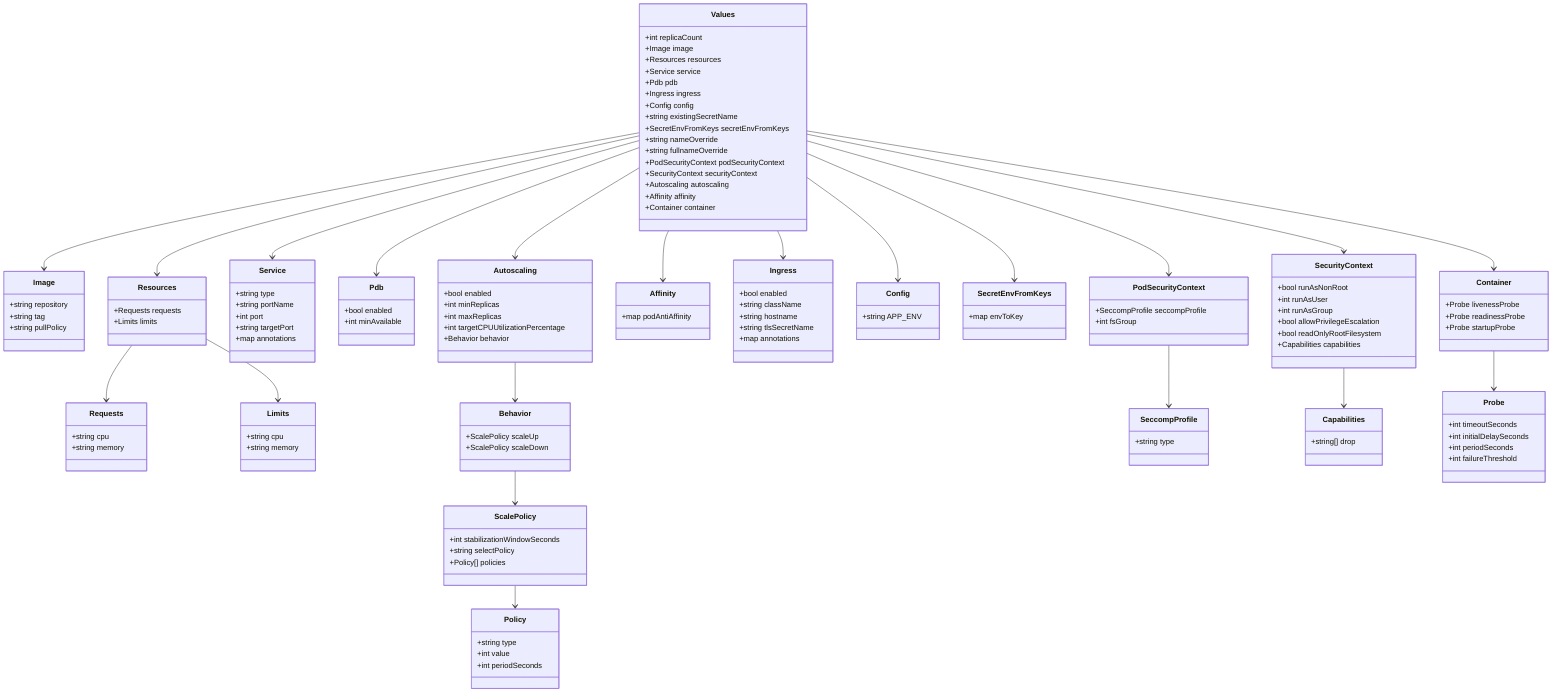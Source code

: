 classDiagram
    class Values {
      +int replicaCount
      +Image image
      +Resources resources
      +Service service
      +Pdb pdb
      +Ingress ingress
      +Config config
      +string existingSecretName
      +SecretEnvFromKeys secretEnvFromKeys
      +string nameOverride
      +string fullnameOverride
      +PodSecurityContext podSecurityContext
      +SecurityContext securityContext
      +Autoscaling autoscaling
      +Affinity affinity
      +Container container
    }
    class Image {
      +string repository
      +string tag
      +string pullPolicy
    }
    class Resources {
      +Requests requests
      +Limits limits
    }
    class Requests {
      +string cpu
      +string memory
    }
    class Limits {
      +string cpu
      +string memory
    }
    class Service {
      +string type
      +string portName
      +int port
      +string targetPort
      +map annotations
    }
    class Pdb {
      +bool enabled
      +int minAvailable
    }
    class Autoscaling {
      +bool enabled
      +int minReplicas
      +int maxReplicas
      +int targetCPUUtilizationPercentage
      +Behavior behavior
    }
    class Behavior {
      +ScalePolicy scaleUp
      +ScalePolicy scaleDown
    }
    class ScalePolicy {
      +int stabilizationWindowSeconds
      +string selectPolicy
      +Policy[] policies
    }
    class Policy {
      +string type
      +int value
      +int periodSeconds
    }
    class Affinity {
      +map<string, any> podAntiAffinity
    }
    class Ingress {
      +bool enabled
      +string className
      +string hostname
      +string tlsSecretName
      +map<string,string> annotations
    }
    class Config {
      +string APP_ENV
    }
    class SecretEnvFromKeys {
      +map<string,string> envToKey
    }
    class PodSecurityContext {
      +SeccompProfile seccompProfile
      +int fsGroup
    }
    class SeccompProfile {
      +string type
    }
    class SecurityContext {
      +bool runAsNonRoot
      +int runAsUser
      +int runAsGroup
      +bool allowPrivilegeEscalation
      +bool readOnlyRootFilesystem
      +Capabilities capabilities
    }
    class Capabilities {
      +string[] drop
    }
    class Container {
      +Probe livenessProbe
      +Probe readinessProbe
      +Probe startupProbe
    }
    class Probe {
      +int timeoutSeconds
      +int initialDelaySeconds
      +int periodSeconds
      +int failureThreshold
    }
    Values --> Image
    Values --> Resources
    Resources --> Requests
    Resources --> Limits
    Values --> Service
    Values --> Pdb
    Values --> Ingress
    Values --> Config
    Values --> SecretEnvFromKeys
    Values --> PodSecurityContext
    Values --> SecurityContext
    Values --> Autoscaling
    Values --> Affinity
    Values --> Container
    Autoscaling --> Behavior
    Behavior --> ScalePolicy
    ScalePolicy --> Policy
    PodSecurityContext --> SeccompProfile
    Container --> Probe
    SecurityContext --> Capabilities